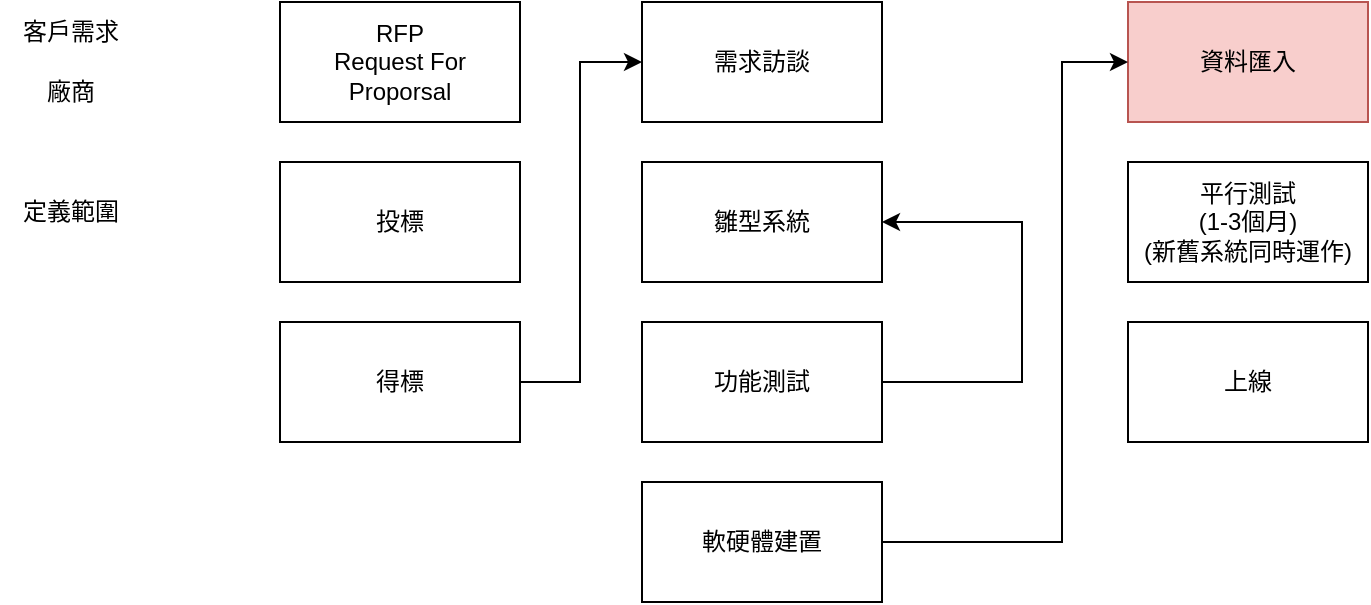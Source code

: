<mxfile version="26.0.11">
  <diagram name="第 1 页" id="iwscSEHHzue5ykvxjD9j">
    <mxGraphModel dx="2022" dy="651" grid="1" gridSize="10" guides="1" tooltips="1" connect="1" arrows="1" fold="1" page="1" pageScale="1" pageWidth="827" pageHeight="1169" math="0" shadow="0">
      <root>
        <mxCell id="0" />
        <mxCell id="1" parent="0" />
        <mxCell id="CLh6qFj-PrpjbXizlvvu-1" value="&lt;div&gt;RFP&lt;/div&gt;&lt;div&gt;Request For Proporsal&lt;/div&gt;" style="rounded=0;whiteSpace=wrap;html=1;" vertex="1" parent="1">
          <mxGeometry x="-40" y="80" width="120" height="60" as="geometry" />
        </mxCell>
        <mxCell id="CLh6qFj-PrpjbXizlvvu-2" value="投標" style="rounded=0;whiteSpace=wrap;html=1;" vertex="1" parent="1">
          <mxGeometry x="-40" y="160" width="120" height="60" as="geometry" />
        </mxCell>
        <mxCell id="CLh6qFj-PrpjbXizlvvu-3" value="得標" style="rounded=0;whiteSpace=wrap;html=1;" vertex="1" parent="1">
          <mxGeometry x="-40" y="240" width="120" height="60" as="geometry" />
        </mxCell>
        <mxCell id="CLh6qFj-PrpjbXizlvvu-5" value="需求訪談" style="rounded=0;whiteSpace=wrap;html=1;" vertex="1" parent="1">
          <mxGeometry x="141" y="80" width="120" height="60" as="geometry" />
        </mxCell>
        <mxCell id="CLh6qFj-PrpjbXizlvvu-6" value="雛型系統" style="rounded=0;whiteSpace=wrap;html=1;" vertex="1" parent="1">
          <mxGeometry x="141" y="160" width="120" height="60" as="geometry" />
        </mxCell>
        <mxCell id="CLh6qFj-PrpjbXizlvvu-7" value="功能測試" style="rounded=0;whiteSpace=wrap;html=1;" vertex="1" parent="1">
          <mxGeometry x="141" y="240" width="120" height="60" as="geometry" />
        </mxCell>
        <mxCell id="CLh6qFj-PrpjbXizlvvu-10" value="" style="endArrow=classic;html=1;rounded=0;exitX=1;exitY=0.5;exitDx=0;exitDy=0;entryX=1;entryY=0.5;entryDx=0;entryDy=0;" edge="1" parent="1" source="CLh6qFj-PrpjbXizlvvu-7" target="CLh6qFj-PrpjbXizlvvu-6">
          <mxGeometry width="50" height="50" relative="1" as="geometry">
            <mxPoint x="401" y="420" as="sourcePoint" />
            <mxPoint x="451" y="370" as="targetPoint" />
            <Array as="points">
              <mxPoint x="331" y="270" />
              <mxPoint x="331" y="190" />
            </Array>
          </mxGeometry>
        </mxCell>
        <mxCell id="CLh6qFj-PrpjbXizlvvu-11" value="軟硬體建置" style="rounded=0;whiteSpace=wrap;html=1;" vertex="1" parent="1">
          <mxGeometry x="141" y="320" width="120" height="60" as="geometry" />
        </mxCell>
        <mxCell id="CLh6qFj-PrpjbXizlvvu-12" value="資料匯入" style="rounded=0;whiteSpace=wrap;html=1;fillColor=#f8cecc;strokeColor=#b85450;" vertex="1" parent="1">
          <mxGeometry x="384" y="80" width="120" height="60" as="geometry" />
        </mxCell>
        <mxCell id="CLh6qFj-PrpjbXizlvvu-13" value="&lt;div&gt;平行測試&lt;/div&gt;&lt;div&gt;(1-3個月)&lt;/div&gt;&lt;div&gt;(新舊系統同時運作)&lt;/div&gt;" style="rounded=0;whiteSpace=wrap;html=1;" vertex="1" parent="1">
          <mxGeometry x="384" y="160" width="120" height="60" as="geometry" />
        </mxCell>
        <mxCell id="CLh6qFj-PrpjbXizlvvu-14" value="上線" style="rounded=0;whiteSpace=wrap;html=1;" vertex="1" parent="1">
          <mxGeometry x="384" y="240" width="120" height="60" as="geometry" />
        </mxCell>
        <mxCell id="CLh6qFj-PrpjbXizlvvu-15" value="" style="endArrow=classic;html=1;rounded=0;exitX=1;exitY=0.5;exitDx=0;exitDy=0;entryX=0;entryY=0.5;entryDx=0;entryDy=0;" edge="1" parent="1" source="CLh6qFj-PrpjbXizlvvu-3" target="CLh6qFj-PrpjbXizlvvu-5">
          <mxGeometry width="50" height="50" relative="1" as="geometry">
            <mxPoint x="390" y="420" as="sourcePoint" />
            <mxPoint x="440" y="370" as="targetPoint" />
            <Array as="points">
              <mxPoint x="110" y="270" />
              <mxPoint x="110" y="110" />
            </Array>
          </mxGeometry>
        </mxCell>
        <mxCell id="CLh6qFj-PrpjbXizlvvu-16" value="" style="endArrow=classic;html=1;rounded=0;exitX=1;exitY=0.5;exitDx=0;exitDy=0;entryX=0;entryY=0.5;entryDx=0;entryDy=0;" edge="1" parent="1" source="CLh6qFj-PrpjbXizlvvu-11" target="CLh6qFj-PrpjbXizlvvu-12">
          <mxGeometry width="50" height="50" relative="1" as="geometry">
            <mxPoint x="401" y="420" as="sourcePoint" />
            <mxPoint x="451" y="370" as="targetPoint" />
            <Array as="points">
              <mxPoint x="351" y="350" />
              <mxPoint x="351" y="110" />
            </Array>
          </mxGeometry>
        </mxCell>
        <mxCell id="CLh6qFj-PrpjbXizlvvu-17" value="客戶需求" style="text;html=1;align=center;verticalAlign=middle;resizable=0;points=[];autosize=1;strokeColor=none;fillColor=none;" vertex="1" parent="1">
          <mxGeometry x="-180" y="80" width="70" height="30" as="geometry" />
        </mxCell>
        <mxCell id="CLh6qFj-PrpjbXizlvvu-18" value="廠商" style="text;html=1;align=center;verticalAlign=middle;resizable=0;points=[];autosize=1;strokeColor=none;fillColor=none;" vertex="1" parent="1">
          <mxGeometry x="-170" y="110" width="50" height="30" as="geometry" />
        </mxCell>
        <mxCell id="CLh6qFj-PrpjbXizlvvu-19" value="定義範圍" style="text;html=1;align=center;verticalAlign=middle;resizable=0;points=[];autosize=1;strokeColor=none;fillColor=none;" vertex="1" parent="1">
          <mxGeometry x="-180" y="170" width="70" height="30" as="geometry" />
        </mxCell>
      </root>
    </mxGraphModel>
  </diagram>
</mxfile>
